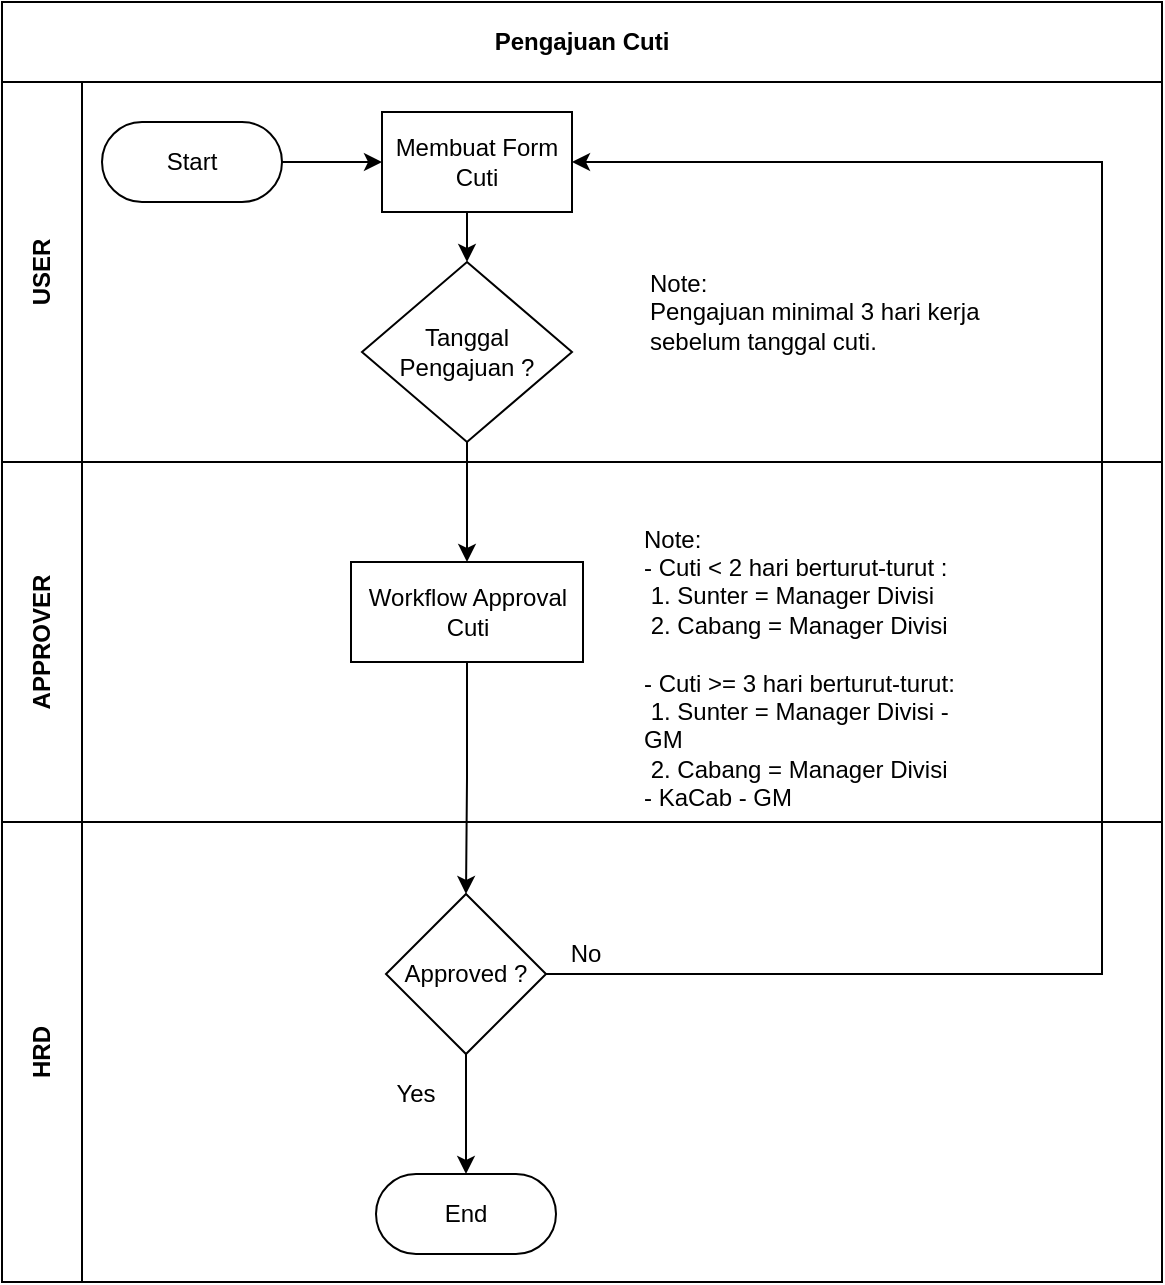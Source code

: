 <mxfile version="21.7.5" type="github">
  <diagram id="kgpKYQtTHZ0yAKxKKP6v" name="Page-1">
    <mxGraphModel dx="1674" dy="722" grid="0" gridSize="10" guides="1" tooltips="1" connect="1" arrows="1" fold="1" page="1" pageScale="1" pageWidth="850" pageHeight="1100" math="0" shadow="0">
      <root>
        <mxCell id="0" />
        <mxCell id="1" parent="0" />
        <mxCell id="3nuBFxr9cyL0pnOWT2aG-1" value="Pengajuan Cuti" style="shape=table;childLayout=tableLayout;rowLines=0;columnLines=0;startSize=40;html=1;whiteSpace=wrap;collapsible=0;recursiveResize=0;expand=0;fontStyle=1" parent="1" vertex="1">
          <mxGeometry x="160" y="40" width="580" height="640" as="geometry" />
        </mxCell>
        <mxCell id="3nuBFxr9cyL0pnOWT2aG-3" value="USER" style="swimlane;horizontal=0;points=[[0,0.5],[1,0.5]];portConstraint=eastwest;startSize=40;html=1;whiteSpace=wrap;collapsible=0;recursiveResize=0;expand=0;" parent="3nuBFxr9cyL0pnOWT2aG-1" vertex="1">
          <mxGeometry y="40" width="580" height="190" as="geometry" />
        </mxCell>
        <mxCell id="3nuBFxr9cyL0pnOWT2aG-4" value="" style="swimlane;connectable=0;startSize=0;html=1;whiteSpace=wrap;collapsible=0;recursiveResize=0;expand=0;" parent="3nuBFxr9cyL0pnOWT2aG-3" vertex="1">
          <mxGeometry x="40" width="540" height="190" as="geometry">
            <mxRectangle width="540" height="190" as="alternateBounds" />
          </mxGeometry>
        </mxCell>
        <mxCell id="7YD9C20ESkzX5gnMdphh-46" style="edgeStyle=orthogonalEdgeStyle;rounded=0;orthogonalLoop=1;jettySize=auto;html=1;exitX=1;exitY=0.5;exitDx=0;exitDy=0;entryX=0;entryY=0.5;entryDx=0;entryDy=0;" parent="3nuBFxr9cyL0pnOWT2aG-4" source="3nuBFxr9cyL0pnOWT2aG-6" target="7YD9C20ESkzX5gnMdphh-45" edge="1">
          <mxGeometry relative="1" as="geometry" />
        </mxCell>
        <mxCell id="3nuBFxr9cyL0pnOWT2aG-6" value="Start" style="rounded=1;whiteSpace=wrap;html=1;arcSize=50;" parent="3nuBFxr9cyL0pnOWT2aG-4" vertex="1">
          <mxGeometry x="10" y="20" width="90" height="40" as="geometry" />
        </mxCell>
        <mxCell id="7YD9C20ESkzX5gnMdphh-45" value="Membuat Form Cuti" style="rounded=0;whiteSpace=wrap;html=1;" parent="3nuBFxr9cyL0pnOWT2aG-4" vertex="1">
          <mxGeometry x="150" y="15" width="95" height="50" as="geometry" />
        </mxCell>
        <mxCell id="7YD9C20ESkzX5gnMdphh-50" style="edgeStyle=orthogonalEdgeStyle;rounded=0;orthogonalLoop=1;jettySize=auto;html=1;exitX=0.5;exitY=1;exitDx=0;exitDy=0;entryX=0.5;entryY=0;entryDx=0;entryDy=0;" parent="3nuBFxr9cyL0pnOWT2aG-4" source="7YD9C20ESkzX5gnMdphh-45" target="7YD9C20ESkzX5gnMdphh-49" edge="1">
          <mxGeometry relative="1" as="geometry" />
        </mxCell>
        <mxCell id="7YD9C20ESkzX5gnMdphh-62" value="" style="group" parent="3nuBFxr9cyL0pnOWT2aG-4" vertex="1" connectable="0">
          <mxGeometry x="140" y="90" width="282" height="90" as="geometry" />
        </mxCell>
        <mxCell id="7YD9C20ESkzX5gnMdphh-49" value="Tanggal &lt;br&gt;Pengajuan ?" style="rhombus;whiteSpace=wrap;html=1;" parent="7YD9C20ESkzX5gnMdphh-62" vertex="1">
          <mxGeometry width="105" height="90" as="geometry" />
        </mxCell>
        <mxCell id="7YD9C20ESkzX5gnMdphh-52" value="Note:&amp;nbsp;&lt;br&gt;Pengajuan minimal 3 hari kerja sebelum tanggal cuti." style="text;html=1;strokeColor=none;fillColor=none;align=left;verticalAlign=middle;whiteSpace=wrap;rounded=0;" parent="7YD9C20ESkzX5gnMdphh-62" vertex="1">
          <mxGeometry x="142" width="170" height="50" as="geometry" />
        </mxCell>
        <mxCell id="3nuBFxr9cyL0pnOWT2aG-5" style="edgeStyle=orthogonalEdgeStyle;rounded=0;orthogonalLoop=1;jettySize=auto;html=1;" parent="3nuBFxr9cyL0pnOWT2aG-3" source="3nuBFxr9cyL0pnOWT2aG-6" edge="1">
          <mxGeometry relative="1" as="geometry" />
        </mxCell>
        <mxCell id="7YD9C20ESkzX5gnMdphh-47" value="APPROVER" style="swimlane;horizontal=0;points=[[0,0.5],[1,0.5]];portConstraint=eastwest;startSize=40;html=1;whiteSpace=wrap;collapsible=0;recursiveResize=0;expand=0;" parent="3nuBFxr9cyL0pnOWT2aG-1" vertex="1">
          <mxGeometry y="230" width="580" height="180" as="geometry" />
        </mxCell>
        <mxCell id="7YD9C20ESkzX5gnMdphh-48" style="swimlane;connectable=0;startSize=0;html=1;whiteSpace=wrap;collapsible=0;recursiveResize=0;expand=0;" parent="7YD9C20ESkzX5gnMdphh-47" vertex="1">
          <mxGeometry x="40" width="540" height="180" as="geometry">
            <mxRectangle width="540" height="180" as="alternateBounds" />
          </mxGeometry>
        </mxCell>
        <mxCell id="7YD9C20ESkzX5gnMdphh-68" value="" style="group" parent="7YD9C20ESkzX5gnMdphh-48" vertex="1" connectable="0">
          <mxGeometry x="190" y="30" width="338" height="145" as="geometry" />
        </mxCell>
        <mxCell id="7YD9C20ESkzX5gnMdphh-63" value="Workflow Approval Cuti" style="rounded=0;whiteSpace=wrap;html=1;align=center;" parent="7YD9C20ESkzX5gnMdphh-68" vertex="1">
          <mxGeometry x="-55.5" y="20" width="116" height="50" as="geometry" />
        </mxCell>
        <mxCell id="7YD9C20ESkzX5gnMdphh-65" value="Note:&lt;br&gt;&lt;span&gt;- Cuti &amp;lt; 2 hari berturut-turut :&lt;br&gt;&lt;/span&gt;&lt;span&gt;&amp;nbsp;1. Sunter = Manager Divisi&lt;br&gt;&lt;/span&gt;&lt;span&gt;&amp;nbsp;2. Cabang = Manager Divisi&lt;br&gt;&lt;/span&gt;&lt;span&gt;&lt;br&gt;- Cuti &amp;gt;= 3 hari berturut-turut:&lt;br&gt;&lt;/span&gt;&lt;span&gt;&amp;nbsp;1. Sunter = Manager Divisi - GM&lt;br&gt;&lt;/span&gt;&lt;span&gt;&amp;nbsp;2. Cabang =&amp;nbsp;Manager Divisi - KaCab - GM&lt;/span&gt;&lt;span&gt;&lt;br&gt;&lt;/span&gt;" style="text;html=1;strokeColor=none;fillColor=none;align=left;verticalAlign=middle;whiteSpace=wrap;rounded=0;" parent="7YD9C20ESkzX5gnMdphh-68" vertex="1">
          <mxGeometry x="89" width="160" height="145" as="geometry" />
        </mxCell>
        <mxCell id="3nuBFxr9cyL0pnOWT2aG-15" value="HRD" style="swimlane;horizontal=0;points=[[0,0.5],[1,0.5]];portConstraint=eastwest;startSize=40;html=1;whiteSpace=wrap;collapsible=0;recursiveResize=0;expand=0;" parent="3nuBFxr9cyL0pnOWT2aG-1" vertex="1">
          <mxGeometry y="410" width="580" height="230" as="geometry" />
        </mxCell>
        <mxCell id="3nuBFxr9cyL0pnOWT2aG-16" value="" style="swimlane;connectable=0;startSize=0;html=1;whiteSpace=wrap;collapsible=0;recursiveResize=0;expand=0;" parent="3nuBFxr9cyL0pnOWT2aG-15" vertex="1">
          <mxGeometry x="40" width="540" height="230" as="geometry">
            <mxRectangle width="540" height="230" as="alternateBounds" />
          </mxGeometry>
        </mxCell>
        <mxCell id="7YD9C20ESkzX5gnMdphh-74" value="" style="edgeStyle=orthogonalEdgeStyle;rounded=0;orthogonalLoop=1;jettySize=auto;html=1;" parent="3nuBFxr9cyL0pnOWT2aG-16" source="7YD9C20ESkzX5gnMdphh-66" target="7YD9C20ESkzX5gnMdphh-73" edge="1">
          <mxGeometry relative="1" as="geometry">
            <Array as="points">
              <mxPoint x="190" y="90" />
            </Array>
          </mxGeometry>
        </mxCell>
        <mxCell id="7YD9C20ESkzX5gnMdphh-66" value="&lt;div&gt;&lt;span&gt;Approved ?&lt;/span&gt;&lt;/div&gt;" style="rhombus;whiteSpace=wrap;html=1;align=center;" parent="3nuBFxr9cyL0pnOWT2aG-16" vertex="1">
          <mxGeometry x="152" y="36" width="80" height="80" as="geometry" />
        </mxCell>
        <mxCell id="7YD9C20ESkzX5gnMdphh-73" value="End" style="rounded=1;whiteSpace=wrap;html=1;arcSize=50;" parent="3nuBFxr9cyL0pnOWT2aG-16" vertex="1">
          <mxGeometry x="147" y="176" width="90" height="40" as="geometry" />
        </mxCell>
        <mxCell id="7YD9C20ESkzX5gnMdphh-78" value="Yes" style="text;html=1;strokeColor=none;fillColor=none;align=center;verticalAlign=middle;whiteSpace=wrap;rounded=0;" parent="3nuBFxr9cyL0pnOWT2aG-16" vertex="1">
          <mxGeometry x="147" y="126" width="40" height="20" as="geometry" />
        </mxCell>
        <mxCell id="7YD9C20ESkzX5gnMdphh-79" value="No" style="text;html=1;strokeColor=none;fillColor=none;align=center;verticalAlign=middle;whiteSpace=wrap;rounded=0;" parent="3nuBFxr9cyL0pnOWT2aG-16" vertex="1">
          <mxGeometry x="232" y="56" width="40" height="20" as="geometry" />
        </mxCell>
        <mxCell id="7YD9C20ESkzX5gnMdphh-64" style="edgeStyle=orthogonalEdgeStyle;rounded=0;orthogonalLoop=1;jettySize=auto;html=1;exitX=0.5;exitY=1;exitDx=0;exitDy=0;" parent="3nuBFxr9cyL0pnOWT2aG-1" source="7YD9C20ESkzX5gnMdphh-49" target="7YD9C20ESkzX5gnMdphh-63" edge="1">
          <mxGeometry relative="1" as="geometry" />
        </mxCell>
        <mxCell id="7YD9C20ESkzX5gnMdphh-67" style="edgeStyle=orthogonalEdgeStyle;rounded=0;orthogonalLoop=1;jettySize=auto;html=1;exitX=0.5;exitY=1;exitDx=0;exitDy=0;entryX=0.5;entryY=0;entryDx=0;entryDy=0;" parent="3nuBFxr9cyL0pnOWT2aG-1" source="7YD9C20ESkzX5gnMdphh-63" target="7YD9C20ESkzX5gnMdphh-66" edge="1">
          <mxGeometry relative="1" as="geometry" />
        </mxCell>
        <mxCell id="7YD9C20ESkzX5gnMdphh-80" style="edgeStyle=orthogonalEdgeStyle;rounded=0;orthogonalLoop=1;jettySize=auto;html=1;exitX=0;exitY=1;exitDx=0;exitDy=0;entryX=1;entryY=0.5;entryDx=0;entryDy=0;" parent="3nuBFxr9cyL0pnOWT2aG-1" source="7YD9C20ESkzX5gnMdphh-79" target="7YD9C20ESkzX5gnMdphh-45" edge="1">
          <mxGeometry relative="1" as="geometry">
            <Array as="points">
              <mxPoint x="550" y="486" />
              <mxPoint x="550" y="80" />
            </Array>
          </mxGeometry>
        </mxCell>
      </root>
    </mxGraphModel>
  </diagram>
</mxfile>
